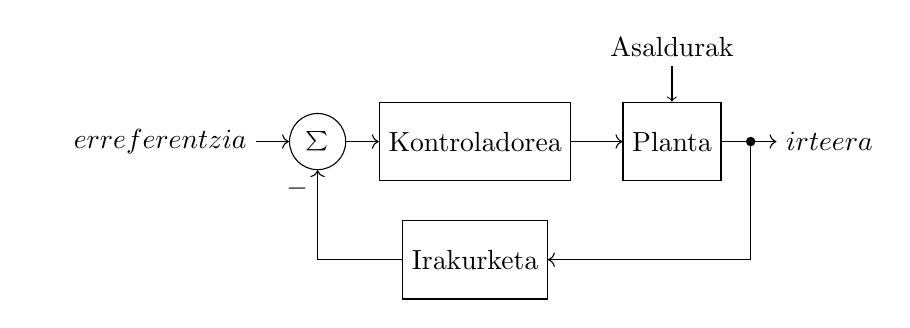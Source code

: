 % Karrera Amarierako Proiektua egiteko LaTeX txantiloia
% itsas.ehu.es/workgroups/latex
% Unai Martinez Corral
% umartinez012@ikasle.ehu.es
%
% <- secta_main.tex

\tikzstyle{block} = [draw, rectangle, minimum height=1cm]
\tikzstyle{sum} = [draw, circle]
\tikzstyle{inout} = [rectangle]
\tikzstyle{pinstyle} = [pin edge={to-,thin,black}]
\begin{tikzpicture}[auto, node distance=1.5cm]
    \node [inout, name=input] {$erreferentzia$};
    \node [sum, right of=input,node distance=2cm] (sum) {\scriptsize $\sum$};
    \node [block, right of=sum,node distance=2cm] (controller) {Kontroladorea};
    \node [block, right of=controller, pin={[pinstyle]above:Asaldurak},
            node distance=2.5cm] (system) {Planta};
    \node [coordinate, right of=system,node distance=1cm](un){};
    \node [inout, right of=un,node distance=1cm] (output) {$irteera$};
    \node [block, below of=controller] (measurements) {Irakurketa};

    \draw [->] (input) -- node {} (sum);
    \draw [->] (sum) -- node {} (controller);
    \draw [->] (controller) -- node {} (system);
    \draw [->] (system) -- node [name=y] {} (output);
    \draw [->] (un) |- (measurements);
    \draw [->] (measurements) -| node[pos=0.9] {$-$} 
        node [near end] {} (sum);
    \draw[fill](un) circle (1.5pt);
\end{tikzpicture}
